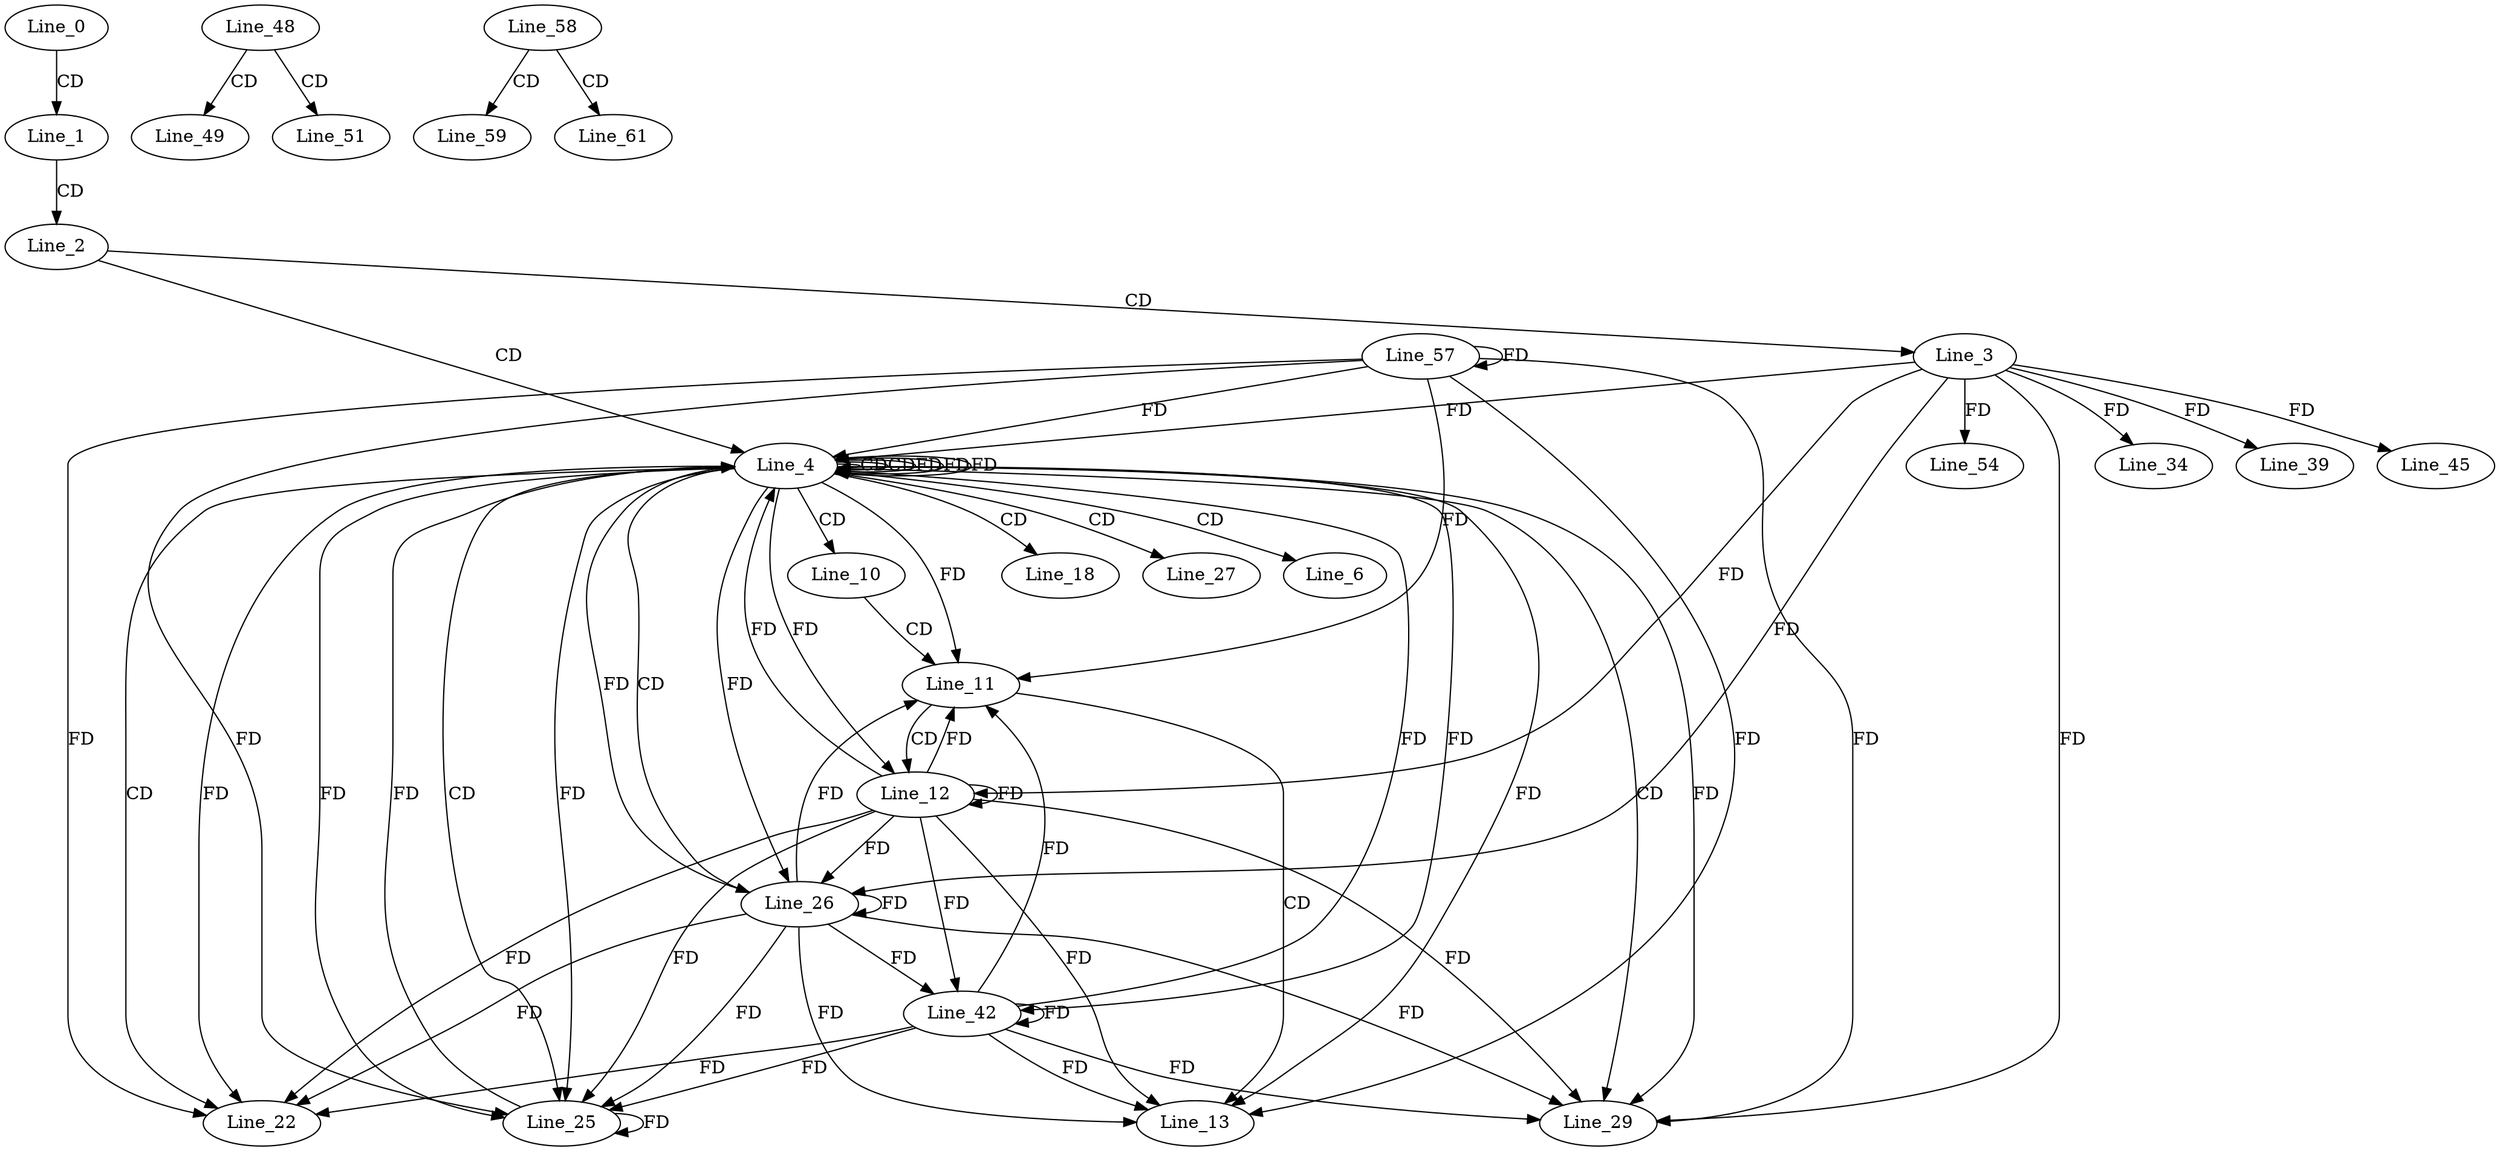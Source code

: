 digraph G {
  Line_0;
  Line_1;
  Line_2;
  Line_3;
  Line_4;
  Line_4;
  Line_4;
  Line_4;
  Line_4;
  Line_6;
  Line_10;
  Line_11;
  Line_12;
  Line_12;
  Line_13;
  Line_18;
  Line_22;
  Line_25;
  Line_26;
  Line_26;
  Line_27;
  Line_29;
  Line_34;
  Line_39;
  Line_42;
  Line_45;
  Line_48;
  Line_49;
  Line_51;
  Line_54;
  Line_57;
  Line_58;
  Line_59;
  Line_61;
  Line_0 -> Line_1 [ label="CD" ];
  Line_1 -> Line_2 [ label="CD" ];
  Line_2 -> Line_3 [ label="CD" ];
  Line_2 -> Line_4 [ label="CD" ];
  Line_4 -> Line_4 [ label="CD" ];
  Line_3 -> Line_4 [ label="FD" ];
  Line_4 -> Line_4 [ label="CD" ];
  Line_4 -> Line_4 [ label="FD" ];
  Line_4 -> Line_4 [ label="FD" ];
  Line_4 -> Line_4 [ label="FD" ];
  Line_4 -> Line_6 [ label="CD" ];
  Line_4 -> Line_10 [ label="CD" ];
  Line_10 -> Line_11 [ label="CD" ];
  Line_4 -> Line_11 [ label="FD" ];
  Line_11 -> Line_12 [ label="CD" ];
  Line_4 -> Line_12 [ label="FD" ];
  Line_12 -> Line_12 [ label="FD" ];
  Line_3 -> Line_12 [ label="FD" ];
  Line_11 -> Line_13 [ label="CD" ];
  Line_4 -> Line_13 [ label="FD" ];
  Line_12 -> Line_13 [ label="FD" ];
  Line_4 -> Line_18 [ label="CD" ];
  Line_4 -> Line_22 [ label="CD" ];
  Line_4 -> Line_22 [ label="FD" ];
  Line_12 -> Line_22 [ label="FD" ];
  Line_4 -> Line_25 [ label="CD" ];
  Line_4 -> Line_25 [ label="FD" ];
  Line_4 -> Line_25 [ label="FD" ];
  Line_25 -> Line_25 [ label="FD" ];
  Line_12 -> Line_25 [ label="FD" ];
  Line_4 -> Line_26 [ label="CD" ];
  Line_4 -> Line_26 [ label="FD" ];
  Line_12 -> Line_26 [ label="FD" ];
  Line_26 -> Line_26 [ label="FD" ];
  Line_3 -> Line_26 [ label="FD" ];
  Line_4 -> Line_27 [ label="CD" ];
  Line_4 -> Line_29 [ label="CD" ];
  Line_4 -> Line_29 [ label="FD" ];
  Line_12 -> Line_29 [ label="FD" ];
  Line_26 -> Line_29 [ label="FD" ];
  Line_3 -> Line_29 [ label="FD" ];
  Line_3 -> Line_34 [ label="FD" ];
  Line_3 -> Line_39 [ label="FD" ];
  Line_4 -> Line_42 [ label="FD" ];
  Line_12 -> Line_42 [ label="FD" ];
  Line_26 -> Line_42 [ label="FD" ];
  Line_42 -> Line_42 [ label="FD" ];
  Line_3 -> Line_45 [ label="FD" ];
  Line_48 -> Line_49 [ label="CD" ];
  Line_48 -> Line_51 [ label="CD" ];
  Line_3 -> Line_54 [ label="FD" ];
  Line_57 -> Line_57 [ label="FD" ];
  Line_58 -> Line_59 [ label="CD" ];
  Line_58 -> Line_61 [ label="CD" ];
  Line_25 -> Line_4 [ label="FD" ];
  Line_12 -> Line_4 [ label="FD" ];
  Line_26 -> Line_4 [ label="FD" ];
  Line_42 -> Line_4 [ label="FD" ];
  Line_57 -> Line_4 [ label="FD" ];
  Line_12 -> Line_11 [ label="FD" ];
  Line_26 -> Line_11 [ label="FD" ];
  Line_42 -> Line_11 [ label="FD" ];
  Line_57 -> Line_11 [ label="FD" ];
  Line_26 -> Line_13 [ label="FD" ];
  Line_42 -> Line_13 [ label="FD" ];
  Line_57 -> Line_13 [ label="FD" ];
  Line_26 -> Line_22 [ label="FD" ];
  Line_42 -> Line_22 [ label="FD" ];
  Line_57 -> Line_22 [ label="FD" ];
  Line_26 -> Line_25 [ label="FD" ];
  Line_42 -> Line_25 [ label="FD" ];
  Line_57 -> Line_25 [ label="FD" ];
  Line_42 -> Line_29 [ label="FD" ];
  Line_57 -> Line_29 [ label="FD" ];
}
